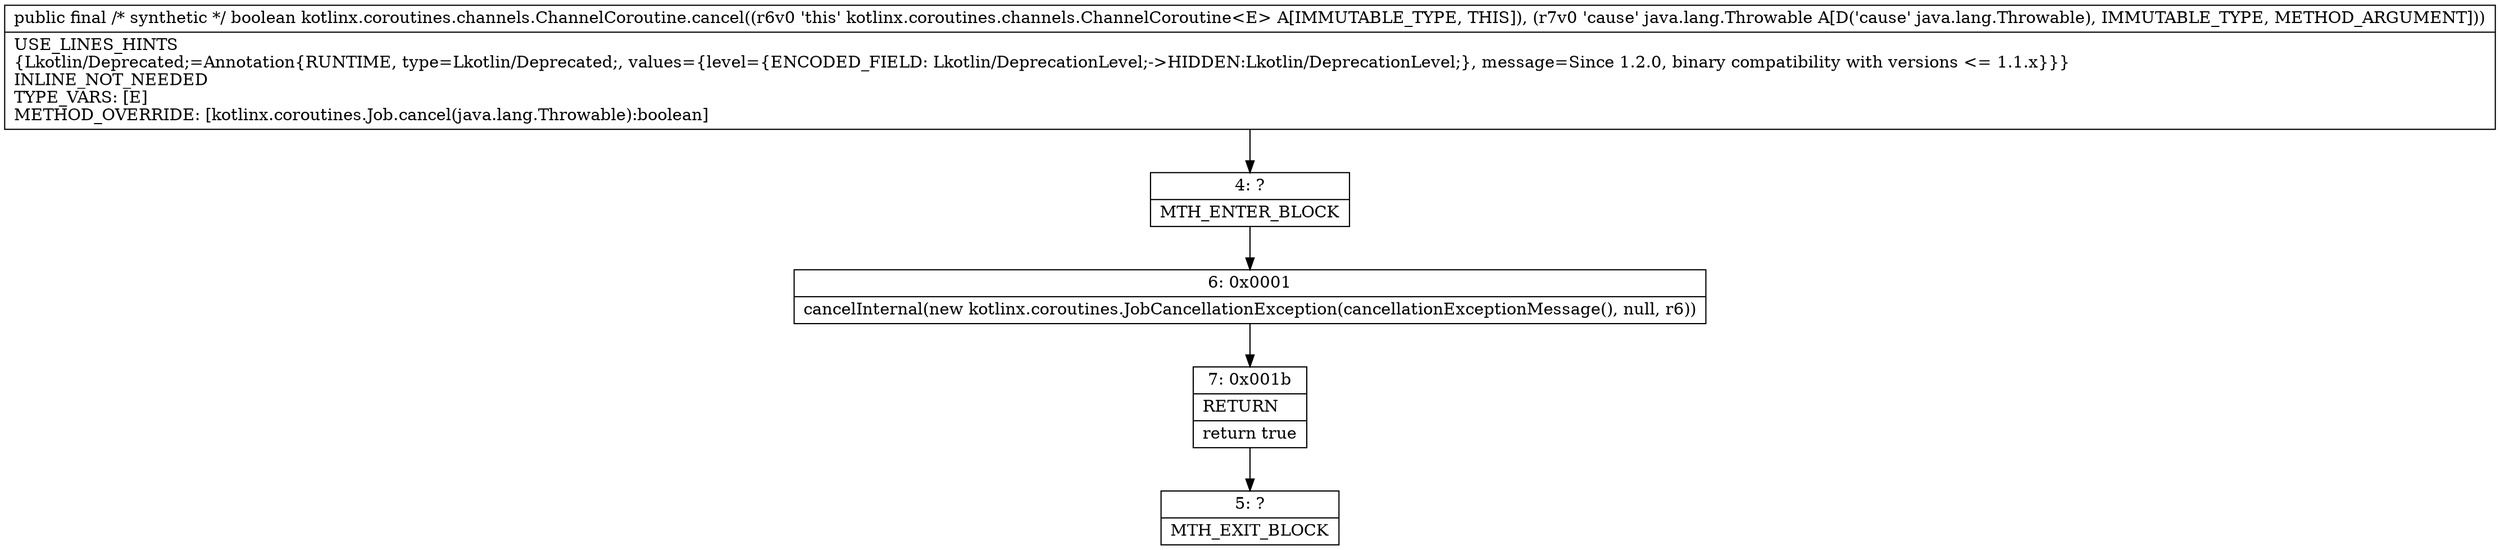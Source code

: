 digraph "CFG forkotlinx.coroutines.channels.ChannelCoroutine.cancel(Ljava\/lang\/Throwable;)Z" {
Node_4 [shape=record,label="{4\:\ ?|MTH_ENTER_BLOCK\l}"];
Node_6 [shape=record,label="{6\:\ 0x0001|cancelInternal(new kotlinx.coroutines.JobCancellationException(cancellationExceptionMessage(), null, r6))\l}"];
Node_7 [shape=record,label="{7\:\ 0x001b|RETURN\l|return true\l}"];
Node_5 [shape=record,label="{5\:\ ?|MTH_EXIT_BLOCK\l}"];
MethodNode[shape=record,label="{public final \/* synthetic *\/ boolean kotlinx.coroutines.channels.ChannelCoroutine.cancel((r6v0 'this' kotlinx.coroutines.channels.ChannelCoroutine\<E\> A[IMMUTABLE_TYPE, THIS]), (r7v0 'cause' java.lang.Throwable A[D('cause' java.lang.Throwable), IMMUTABLE_TYPE, METHOD_ARGUMENT]))  | USE_LINES_HINTS\l\{Lkotlin\/Deprecated;=Annotation\{RUNTIME, type=Lkotlin\/Deprecated;, values=\{level=\{ENCODED_FIELD: Lkotlin\/DeprecationLevel;\-\>HIDDEN:Lkotlin\/DeprecationLevel;\}, message=Since 1.2.0, binary compatibility with versions \<= 1.1.x\}\}\}\lINLINE_NOT_NEEDED\lTYPE_VARS: [E]\lMETHOD_OVERRIDE: [kotlinx.coroutines.Job.cancel(java.lang.Throwable):boolean]\l}"];
MethodNode -> Node_4;Node_4 -> Node_6;
Node_6 -> Node_7;
Node_7 -> Node_5;
}

